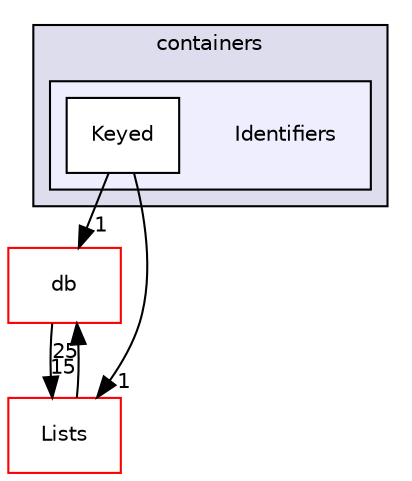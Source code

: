 digraph "src/OpenFOAM/containers/Identifiers" {
  bgcolor=transparent;
  compound=true
  node [ fontsize="10", fontname="Helvetica"];
  edge [ labelfontsize="10", labelfontname="Helvetica"];
  subgraph clusterdir_19d0872053bde092be81d7fe3f56cbf7 {
    graph [ bgcolor="#ddddee", pencolor="black", label="containers" fontname="Helvetica", fontsize="10", URL="dir_19d0872053bde092be81d7fe3f56cbf7.html"]
  subgraph clusterdir_7b02221aae33c3dde3ca692245a81729 {
    graph [ bgcolor="#eeeeff", pencolor="black", label="" URL="dir_7b02221aae33c3dde3ca692245a81729.html"];
    dir_7b02221aae33c3dde3ca692245a81729 [shape=plaintext label="Identifiers"];
    dir_e741a8193b4e53b040d753abb8180468 [shape=box label="Keyed" color="black" fillcolor="white" style="filled" URL="dir_e741a8193b4e53b040d753abb8180468.html"];
  }
  }
  dir_63c634f7a7cfd679ac26c67fb30fc32f [shape=box label="db" color="red" URL="dir_63c634f7a7cfd679ac26c67fb30fc32f.html"];
  dir_f87fe3b02e96c330e8a853ff310f1666 [shape=box label="Lists" color="red" URL="dir_f87fe3b02e96c330e8a853ff310f1666.html"];
  dir_e741a8193b4e53b040d753abb8180468->dir_63c634f7a7cfd679ac26c67fb30fc32f [headlabel="1", labeldistance=1.5 headhref="dir_001921_001952.html"];
  dir_e741a8193b4e53b040d753abb8180468->dir_f87fe3b02e96c330e8a853ff310f1666 [headlabel="1", labeldistance=1.5 headhref="dir_001921_001932.html"];
  dir_63c634f7a7cfd679ac26c67fb30fc32f->dir_f87fe3b02e96c330e8a853ff310f1666 [headlabel="15", labeldistance=1.5 headhref="dir_001952_001932.html"];
  dir_f87fe3b02e96c330e8a853ff310f1666->dir_63c634f7a7cfd679ac26c67fb30fc32f [headlabel="25", labeldistance=1.5 headhref="dir_001932_001952.html"];
}
